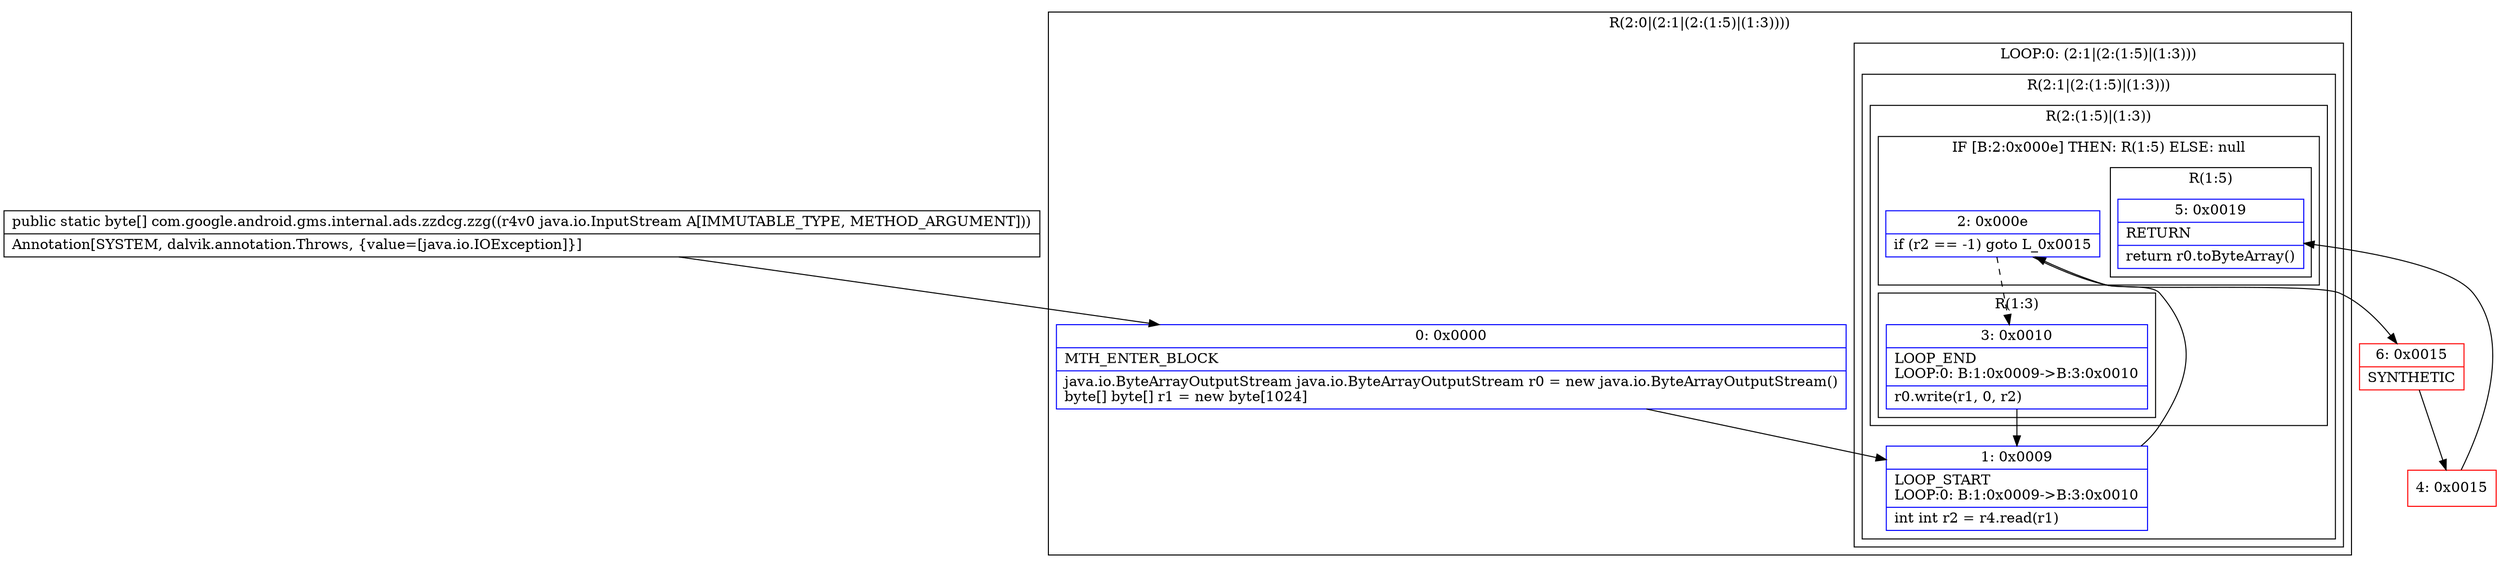 digraph "CFG forcom.google.android.gms.internal.ads.zzdcg.zzg(Ljava\/io\/InputStream;)[B" {
subgraph cluster_Region_1864587032 {
label = "R(2:0|(2:1|(2:(1:5)|(1:3))))";
node [shape=record,color=blue];
Node_0 [shape=record,label="{0\:\ 0x0000|MTH_ENTER_BLOCK\l|java.io.ByteArrayOutputStream java.io.ByteArrayOutputStream r0 = new java.io.ByteArrayOutputStream()\lbyte[] byte[] r1 = new byte[1024]\l}"];
subgraph cluster_LoopRegion_2047498128 {
label = "LOOP:0: (2:1|(2:(1:5)|(1:3)))";
node [shape=record,color=blue];
subgraph cluster_Region_1425573163 {
label = "R(2:1|(2:(1:5)|(1:3)))";
node [shape=record,color=blue];
Node_1 [shape=record,label="{1\:\ 0x0009|LOOP_START\lLOOP:0: B:1:0x0009\-\>B:3:0x0010\l|int int r2 = r4.read(r1)\l}"];
subgraph cluster_Region_1751620840 {
label = "R(2:(1:5)|(1:3))";
node [shape=record,color=blue];
subgraph cluster_IfRegion_563516219 {
label = "IF [B:2:0x000e] THEN: R(1:5) ELSE: null";
node [shape=record,color=blue];
Node_2 [shape=record,label="{2\:\ 0x000e|if (r2 == \-1) goto L_0x0015\l}"];
subgraph cluster_Region_1473698120 {
label = "R(1:5)";
node [shape=record,color=blue];
Node_5 [shape=record,label="{5\:\ 0x0019|RETURN\l|return r0.toByteArray()\l}"];
}
}
subgraph cluster_Region_1125131807 {
label = "R(1:3)";
node [shape=record,color=blue];
Node_3 [shape=record,label="{3\:\ 0x0010|LOOP_END\lLOOP:0: B:1:0x0009\-\>B:3:0x0010\l|r0.write(r1, 0, r2)\l}"];
}
}
}
}
}
Node_4 [shape=record,color=red,label="{4\:\ 0x0015}"];
Node_6 [shape=record,color=red,label="{6\:\ 0x0015|SYNTHETIC\l}"];
MethodNode[shape=record,label="{public static byte[] com.google.android.gms.internal.ads.zzdcg.zzg((r4v0 java.io.InputStream A[IMMUTABLE_TYPE, METHOD_ARGUMENT]))  | Annotation[SYSTEM, dalvik.annotation.Throws, \{value=[java.io.IOException]\}]\l}"];
MethodNode -> Node_0;
Node_0 -> Node_1;
Node_1 -> Node_2;
Node_2 -> Node_3[style=dashed];
Node_2 -> Node_6;
Node_3 -> Node_1;
Node_4 -> Node_5;
Node_6 -> Node_4;
}

